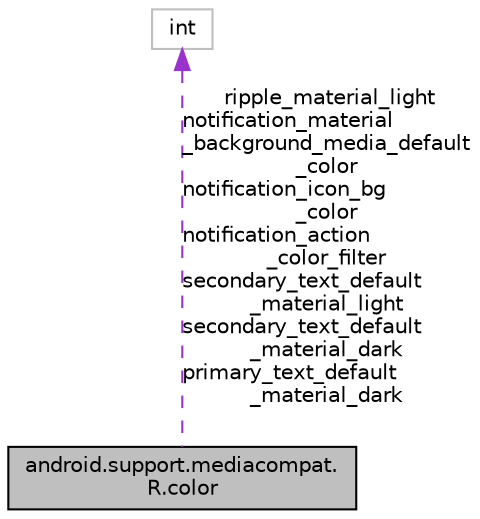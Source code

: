 digraph "android.support.mediacompat.R.color"
{
 // INTERACTIVE_SVG=YES
 // LATEX_PDF_SIZE
  edge [fontname="Helvetica",fontsize="10",labelfontname="Helvetica",labelfontsize="10"];
  node [fontname="Helvetica",fontsize="10",shape=record];
  Node1 [label="android.support.mediacompat.\lR.color",height=0.2,width=0.4,color="black", fillcolor="grey75", style="filled", fontcolor="black",tooltip=" "];
  Node2 -> Node1 [dir="back",color="darkorchid3",fontsize="10",style="dashed",label=" ripple_material_light\nnotification_material\l_background_media_default\l_color\nnotification_icon_bg\l_color\nnotification_action\l_color_filter\nsecondary_text_default\l_material_light\nsecondary_text_default\l_material_dark\nprimary_text_default\l_material_dark" ,fontname="Helvetica"];
  Node2 [label="int",height=0.2,width=0.4,color="grey75", fillcolor="white", style="filled",tooltip=" "];
}
